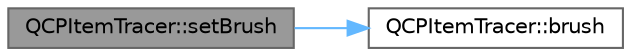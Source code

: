 digraph "QCPItemTracer::setBrush"
{
 // LATEX_PDF_SIZE
  bgcolor="transparent";
  edge [fontname=Helvetica,fontsize=10,labelfontname=Helvetica,labelfontsize=10];
  node [fontname=Helvetica,fontsize=10,shape=box,height=0.2,width=0.4];
  rankdir="LR";
  Node1 [label="QCPItemTracer::setBrush",height=0.2,width=0.4,color="gray40", fillcolor="grey60", style="filled", fontcolor="black",tooltip=" "];
  Node1 -> Node2 [color="steelblue1",style="solid"];
  Node2 [label="QCPItemTracer::brush",height=0.2,width=0.4,color="grey40", fillcolor="white", style="filled",URL="$class_q_c_p_item_tracer.html#a6dd4660e70f58bb00390bcda56be568d",tooltip=" "];
}
